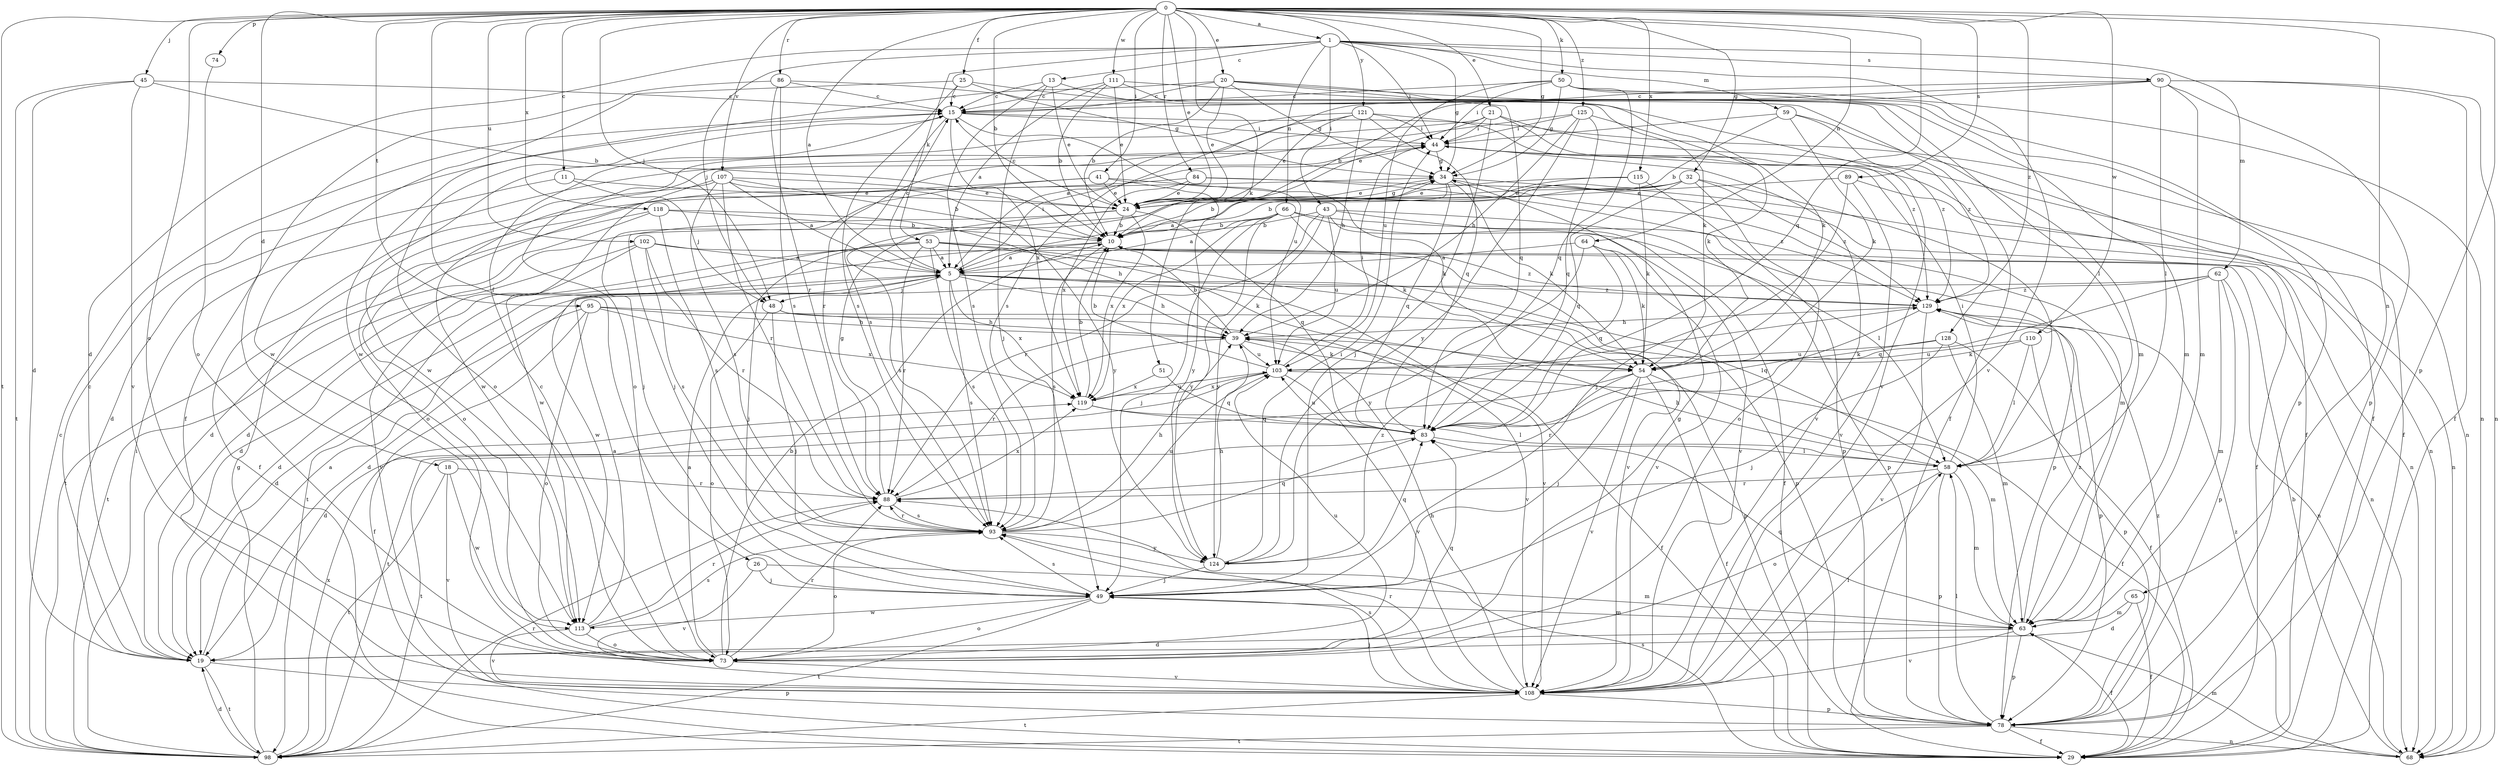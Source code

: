 strict digraph  {
0;
1;
5;
10;
11;
13;
15;
18;
19;
20;
21;
24;
25;
26;
29;
32;
34;
39;
41;
43;
44;
45;
48;
49;
50;
51;
53;
54;
58;
59;
62;
63;
64;
65;
66;
68;
73;
74;
78;
83;
84;
86;
88;
89;
90;
93;
95;
98;
102;
103;
107;
108;
110;
111;
113;
115;
118;
119;
121;
124;
125;
128;
129;
0 -> 1  [label=a];
0 -> 5  [label=a];
0 -> 10  [label=b];
0 -> 11  [label=c];
0 -> 18  [label=d];
0 -> 20  [label=e];
0 -> 21  [label=e];
0 -> 24  [label=e];
0 -> 25  [label=f];
0 -> 26  [label=f];
0 -> 32  [label=g];
0 -> 34  [label=g];
0 -> 41  [label=i];
0 -> 45  [label=j];
0 -> 48  [label=j];
0 -> 50  [label=k];
0 -> 51  [label=k];
0 -> 64  [label=n];
0 -> 65  [label=n];
0 -> 73  [label=o];
0 -> 74  [label=p];
0 -> 78  [label=p];
0 -> 83  [label=q];
0 -> 84  [label=r];
0 -> 86  [label=r];
0 -> 89  [label=s];
0 -> 95  [label=t];
0 -> 98  [label=t];
0 -> 102  [label=u];
0 -> 107  [label=v];
0 -> 110  [label=w];
0 -> 111  [label=w];
0 -> 115  [label=x];
0 -> 118  [label=x];
0 -> 121  [label=y];
0 -> 125  [label=z];
0 -> 128  [label=z];
1 -> 13  [label=c];
1 -> 19  [label=d];
1 -> 34  [label=g];
1 -> 43  [label=i];
1 -> 44  [label=i];
1 -> 48  [label=j];
1 -> 53  [label=k];
1 -> 59  [label=m];
1 -> 62  [label=m];
1 -> 66  [label=n];
1 -> 90  [label=s];
1 -> 108  [label=v];
5 -> 15  [label=c];
5 -> 19  [label=d];
5 -> 39  [label=h];
5 -> 44  [label=i];
5 -> 48  [label=j];
5 -> 58  [label=l];
5 -> 93  [label=s];
5 -> 108  [label=v];
5 -> 119  [label=x];
5 -> 129  [label=z];
10 -> 5  [label=a];
10 -> 68  [label=n];
10 -> 93  [label=s];
10 -> 113  [label=w];
11 -> 19  [label=d];
11 -> 24  [label=e];
11 -> 48  [label=j];
13 -> 15  [label=c];
13 -> 24  [label=e];
13 -> 49  [label=j];
13 -> 93  [label=s];
13 -> 108  [label=v];
15 -> 44  [label=i];
15 -> 68  [label=n];
15 -> 73  [label=o];
15 -> 93  [label=s];
15 -> 103  [label=u];
15 -> 119  [label=x];
18 -> 88  [label=r];
18 -> 98  [label=t];
18 -> 108  [label=v];
18 -> 113  [label=w];
19 -> 5  [label=a];
19 -> 15  [label=c];
19 -> 78  [label=p];
19 -> 98  [label=t];
20 -> 10  [label=b];
20 -> 15  [label=c];
20 -> 24  [label=e];
20 -> 34  [label=g];
20 -> 58  [label=l];
20 -> 63  [label=m];
20 -> 83  [label=q];
20 -> 113  [label=w];
21 -> 24  [label=e];
21 -> 29  [label=f];
21 -> 44  [label=i];
21 -> 49  [label=j];
21 -> 88  [label=r];
21 -> 129  [label=z];
24 -> 10  [label=b];
24 -> 15  [label=c];
24 -> 19  [label=d];
24 -> 34  [label=g];
24 -> 83  [label=q];
24 -> 93  [label=s];
24 -> 119  [label=x];
25 -> 15  [label=c];
25 -> 29  [label=f];
25 -> 34  [label=g];
25 -> 93  [label=s];
25 -> 113  [label=w];
26 -> 49  [label=j];
26 -> 63  [label=m];
26 -> 108  [label=v];
29 -> 93  [label=s];
32 -> 5  [label=a];
32 -> 10  [label=b];
32 -> 24  [label=e];
32 -> 58  [label=l];
32 -> 73  [label=o];
32 -> 83  [label=q];
32 -> 129  [label=z];
34 -> 10  [label=b];
34 -> 24  [label=e];
34 -> 29  [label=f];
34 -> 54  [label=k];
34 -> 63  [label=m];
34 -> 83  [label=q];
39 -> 10  [label=b];
39 -> 29  [label=f];
39 -> 54  [label=k];
39 -> 88  [label=r];
39 -> 103  [label=u];
41 -> 24  [label=e];
41 -> 49  [label=j];
41 -> 54  [label=k];
41 -> 73  [label=o];
41 -> 124  [label=y];
43 -> 10  [label=b];
43 -> 29  [label=f];
43 -> 78  [label=p];
43 -> 88  [label=r];
43 -> 103  [label=u];
43 -> 108  [label=v];
43 -> 124  [label=y];
44 -> 34  [label=g];
44 -> 68  [label=n];
44 -> 108  [label=v];
44 -> 113  [label=w];
45 -> 10  [label=b];
45 -> 15  [label=c];
45 -> 19  [label=d];
45 -> 98  [label=t];
45 -> 108  [label=v];
48 -> 39  [label=h];
48 -> 49  [label=j];
48 -> 73  [label=o];
48 -> 108  [label=v];
49 -> 63  [label=m];
49 -> 73  [label=o];
49 -> 93  [label=s];
49 -> 98  [label=t];
49 -> 113  [label=w];
50 -> 15  [label=c];
50 -> 29  [label=f];
50 -> 34  [label=g];
50 -> 44  [label=i];
50 -> 68  [label=n];
50 -> 78  [label=p];
50 -> 83  [label=q];
50 -> 103  [label=u];
51 -> 83  [label=q];
51 -> 119  [label=x];
53 -> 5  [label=a];
53 -> 19  [label=d];
53 -> 49  [label=j];
53 -> 54  [label=k];
53 -> 78  [label=p];
53 -> 88  [label=r];
53 -> 93  [label=s];
53 -> 98  [label=t];
53 -> 108  [label=v];
54 -> 29  [label=f];
54 -> 49  [label=j];
54 -> 63  [label=m];
54 -> 88  [label=r];
54 -> 98  [label=t];
54 -> 108  [label=v];
58 -> 39  [label=h];
58 -> 44  [label=i];
58 -> 63  [label=m];
58 -> 73  [label=o];
58 -> 78  [label=p];
58 -> 88  [label=r];
59 -> 10  [label=b];
59 -> 29  [label=f];
59 -> 44  [label=i];
59 -> 54  [label=k];
59 -> 129  [label=z];
62 -> 19  [label=d];
62 -> 63  [label=m];
62 -> 68  [label=n];
62 -> 78  [label=p];
62 -> 83  [label=q];
62 -> 129  [label=z];
63 -> 19  [label=d];
63 -> 29  [label=f];
63 -> 78  [label=p];
63 -> 83  [label=q];
63 -> 108  [label=v];
63 -> 129  [label=z];
64 -> 5  [label=a];
64 -> 54  [label=k];
64 -> 83  [label=q];
64 -> 108  [label=v];
64 -> 124  [label=y];
65 -> 19  [label=d];
65 -> 29  [label=f];
65 -> 63  [label=m];
66 -> 5  [label=a];
66 -> 10  [label=b];
66 -> 49  [label=j];
66 -> 54  [label=k];
66 -> 58  [label=l];
66 -> 78  [label=p];
66 -> 119  [label=x];
66 -> 124  [label=y];
68 -> 10  [label=b];
68 -> 63  [label=m];
68 -> 129  [label=z];
73 -> 5  [label=a];
73 -> 10  [label=b];
73 -> 15  [label=c];
73 -> 34  [label=g];
73 -> 83  [label=q];
73 -> 88  [label=r];
73 -> 103  [label=u];
73 -> 108  [label=v];
74 -> 73  [label=o];
78 -> 29  [label=f];
78 -> 58  [label=l];
78 -> 68  [label=n];
78 -> 98  [label=t];
78 -> 129  [label=z];
83 -> 58  [label=l];
83 -> 98  [label=t];
83 -> 103  [label=u];
84 -> 24  [label=e];
84 -> 68  [label=n];
84 -> 73  [label=o];
84 -> 119  [label=x];
84 -> 129  [label=z];
86 -> 15  [label=c];
86 -> 29  [label=f];
86 -> 54  [label=k];
86 -> 88  [label=r];
86 -> 93  [label=s];
88 -> 34  [label=g];
88 -> 93  [label=s];
88 -> 119  [label=x];
89 -> 24  [label=e];
89 -> 49  [label=j];
89 -> 68  [label=n];
89 -> 108  [label=v];
90 -> 10  [label=b];
90 -> 15  [label=c];
90 -> 29  [label=f];
90 -> 58  [label=l];
90 -> 63  [label=m];
90 -> 68  [label=n];
90 -> 78  [label=p];
90 -> 93  [label=s];
93 -> 39  [label=h];
93 -> 73  [label=o];
93 -> 83  [label=q];
93 -> 88  [label=r];
93 -> 103  [label=u];
93 -> 124  [label=y];
95 -> 19  [label=d];
95 -> 29  [label=f];
95 -> 39  [label=h];
95 -> 73  [label=o];
95 -> 78  [label=p];
95 -> 119  [label=x];
98 -> 15  [label=c];
98 -> 19  [label=d];
98 -> 34  [label=g];
98 -> 44  [label=i];
98 -> 88  [label=r];
98 -> 119  [label=x];
102 -> 5  [label=a];
102 -> 88  [label=r];
102 -> 93  [label=s];
102 -> 98  [label=t];
102 -> 108  [label=v];
102 -> 129  [label=z];
103 -> 10  [label=b];
103 -> 19  [label=d];
103 -> 29  [label=f];
103 -> 44  [label=i];
103 -> 108  [label=v];
103 -> 119  [label=x];
107 -> 5  [label=a];
107 -> 10  [label=b];
107 -> 24  [label=e];
107 -> 29  [label=f];
107 -> 88  [label=r];
107 -> 93  [label=s];
107 -> 113  [label=w];
107 -> 124  [label=y];
108 -> 39  [label=h];
108 -> 49  [label=j];
108 -> 58  [label=l];
108 -> 78  [label=p];
108 -> 88  [label=r];
108 -> 93  [label=s];
108 -> 98  [label=t];
110 -> 54  [label=k];
110 -> 58  [label=l];
110 -> 78  [label=p];
110 -> 103  [label=u];
111 -> 5  [label=a];
111 -> 10  [label=b];
111 -> 15  [label=c];
111 -> 24  [label=e];
111 -> 54  [label=k];
111 -> 63  [label=m];
113 -> 5  [label=a];
113 -> 73  [label=o];
113 -> 88  [label=r];
113 -> 93  [label=s];
113 -> 108  [label=v];
115 -> 24  [label=e];
115 -> 49  [label=j];
115 -> 54  [label=k];
115 -> 78  [label=p];
118 -> 10  [label=b];
118 -> 19  [label=d];
118 -> 39  [label=h];
118 -> 93  [label=s];
118 -> 98  [label=t];
119 -> 10  [label=b];
119 -> 58  [label=l];
119 -> 83  [label=q];
119 -> 103  [label=u];
121 -> 24  [label=e];
121 -> 39  [label=h];
121 -> 44  [label=i];
121 -> 73  [label=o];
121 -> 83  [label=q];
121 -> 113  [label=w];
121 -> 129  [label=z];
124 -> 39  [label=h];
124 -> 44  [label=i];
124 -> 49  [label=j];
124 -> 83  [label=q];
124 -> 129  [label=z];
125 -> 5  [label=a];
125 -> 39  [label=h];
125 -> 44  [label=i];
125 -> 54  [label=k];
125 -> 83  [label=q];
125 -> 124  [label=y];
128 -> 29  [label=f];
128 -> 49  [label=j];
128 -> 54  [label=k];
128 -> 63  [label=m];
128 -> 103  [label=u];
129 -> 39  [label=h];
129 -> 78  [label=p];
129 -> 83  [label=q];
129 -> 108  [label=v];
}
